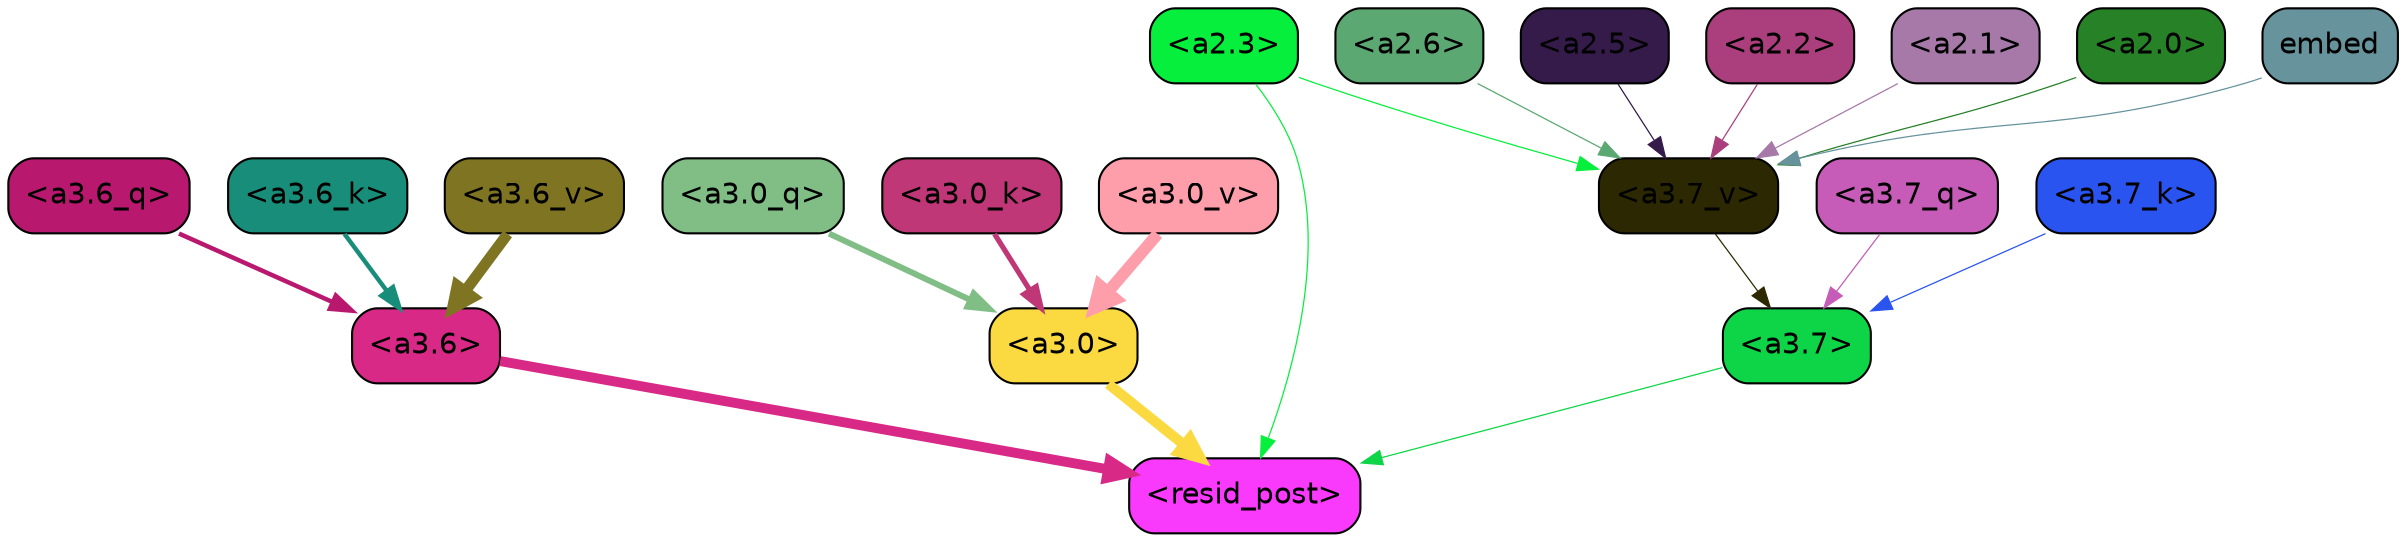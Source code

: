 strict digraph "" {
	graph [bgcolor=transparent,
		layout=dot,
		overlap=false,
		splines=true
	];
	"<a3.7>"	[color=black,
		fillcolor="#0ed547",
		fontname=Helvetica,
		shape=box,
		style="filled, rounded"];
	"<resid_post>"	[color=black,
		fillcolor="#f93afc",
		fontname=Helvetica,
		shape=box,
		style="filled, rounded"];
	"<a3.7>" -> "<resid_post>"	[color="#0ed547",
		penwidth=0.6];
	"<a3.6>"	[color=black,
		fillcolor="#d92987",
		fontname=Helvetica,
		shape=box,
		style="filled, rounded"];
	"<a3.6>" -> "<resid_post>"	[color="#d92987",
		penwidth=4.752790808677673];
	"<a3.0>"	[color=black,
		fillcolor="#fbda41",
		fontname=Helvetica,
		shape=box,
		style="filled, rounded"];
	"<a3.0>" -> "<resid_post>"	[color="#fbda41",
		penwidth=4.897669434547424];
	"<a2.3>"	[color=black,
		fillcolor="#07ef3d",
		fontname=Helvetica,
		shape=box,
		style="filled, rounded"];
	"<a2.3>" -> "<resid_post>"	[color="#07ef3d",
		penwidth=0.6];
	"<a3.7_v>"	[color=black,
		fillcolor="#2c2801",
		fontname=Helvetica,
		shape=box,
		style="filled, rounded"];
	"<a2.3>" -> "<a3.7_v>"	[color="#07ef3d",
		penwidth=0.6];
	"<a3.7_q>"	[color=black,
		fillcolor="#c65cb8",
		fontname=Helvetica,
		shape=box,
		style="filled, rounded"];
	"<a3.7_q>" -> "<a3.7>"	[color="#c65cb8",
		penwidth=0.6];
	"<a3.6_q>"	[color=black,
		fillcolor="#b8196f",
		fontname=Helvetica,
		shape=box,
		style="filled, rounded"];
	"<a3.6_q>" -> "<a3.6>"	[color="#b8196f",
		penwidth=2.160832464694977];
	"<a3.0_q>"	[color=black,
		fillcolor="#80be86",
		fontname=Helvetica,
		shape=box,
		style="filled, rounded"];
	"<a3.0_q>" -> "<a3.0>"	[color="#80be86",
		penwidth=2.870753765106201];
	"<a3.7_k>"	[color=black,
		fillcolor="#2a54ef",
		fontname=Helvetica,
		shape=box,
		style="filled, rounded"];
	"<a3.7_k>" -> "<a3.7>"	[color="#2a54ef",
		penwidth=0.6];
	"<a3.6_k>"	[color=black,
		fillcolor="#188e7a",
		fontname=Helvetica,
		shape=box,
		style="filled, rounded"];
	"<a3.6_k>" -> "<a3.6>"	[color="#188e7a",
		penwidth=2.13908451795578];
	"<a3.0_k>"	[color=black,
		fillcolor="#bf3777",
		fontname=Helvetica,
		shape=box,
		style="filled, rounded"];
	"<a3.0_k>" -> "<a3.0>"	[color="#bf3777",
		penwidth=2.520303964614868];
	"<a3.7_v>" -> "<a3.7>"	[color="#2c2801",
		penwidth=0.6];
	"<a3.6_v>"	[color=black,
		fillcolor="#7f7421",
		fontname=Helvetica,
		shape=box,
		style="filled, rounded"];
	"<a3.6_v>" -> "<a3.6>"	[color="#7f7421",
		penwidth=5.297133803367615];
	"<a3.0_v>"	[color=black,
		fillcolor="#fe9eab",
		fontname=Helvetica,
		shape=box,
		style="filled, rounded"];
	"<a3.0_v>" -> "<a3.0>"	[color="#fe9eab",
		penwidth=5.680712580680847];
	"<a2.6>"	[color=black,
		fillcolor="#5ba872",
		fontname=Helvetica,
		shape=box,
		style="filled, rounded"];
	"<a2.6>" -> "<a3.7_v>"	[color="#5ba872",
		penwidth=0.6];
	"<a2.5>"	[color=black,
		fillcolor="#351b4a",
		fontname=Helvetica,
		shape=box,
		style="filled, rounded"];
	"<a2.5>" -> "<a3.7_v>"	[color="#351b4a",
		penwidth=0.6];
	"<a2.2>"	[color=black,
		fillcolor="#ab3e7c",
		fontname=Helvetica,
		shape=box,
		style="filled, rounded"];
	"<a2.2>" -> "<a3.7_v>"	[color="#ab3e7c",
		penwidth=0.6];
	"<a2.1>"	[color=black,
		fillcolor="#a679a9",
		fontname=Helvetica,
		shape=box,
		style="filled, rounded"];
	"<a2.1>" -> "<a3.7_v>"	[color="#a679a9",
		penwidth=0.6];
	"<a2.0>"	[color=black,
		fillcolor="#268127",
		fontname=Helvetica,
		shape=box,
		style="filled, rounded"];
	"<a2.0>" -> "<a3.7_v>"	[color="#268127",
		penwidth=0.6];
	embed	[color=black,
		fillcolor="#67939d",
		fontname=Helvetica,
		shape=box,
		style="filled, rounded"];
	embed -> "<a3.7_v>"	[color="#67939d",
		penwidth=0.6];
}
